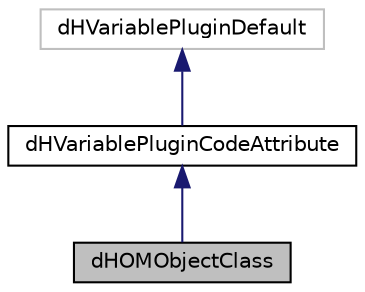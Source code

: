 digraph "dHOMObjectClass"
{
 // LATEX_PDF_SIZE
  edge [fontname="Helvetica",fontsize="10",labelfontname="Helvetica",labelfontsize="10"];
  node [fontname="Helvetica",fontsize="10",shape=record];
  Node1 [label="dHOMObjectClass",height=0.2,width=0.4,color="black", fillcolor="grey75", style="filled", fontcolor="black",tooltip=" "];
  Node2 -> Node1 [dir="back",color="midnightblue",fontsize="10",style="solid"];
  Node2 [label="dHVariablePluginCodeAttribute",height=0.2,width=0.4,color="black", fillcolor="white", style="filled",URL="$classdHVariablePluginCodeAttribute.html",tooltip=" "];
  Node3 -> Node2 [dir="back",color="midnightblue",fontsize="10",style="solid"];
  Node3 [label="dHVariablePluginDefault",height=0.2,width=0.4,color="grey75", fillcolor="white", style="filled",tooltip=" "];
}
